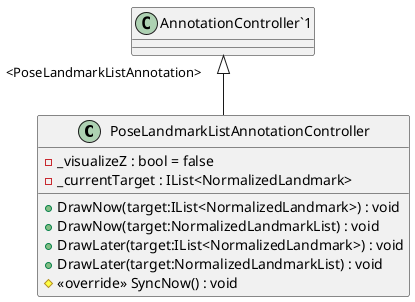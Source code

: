 @startuml
class PoseLandmarkListAnnotationController {
    - _visualizeZ : bool = false
    - _currentTarget : IList<NormalizedLandmark>
    + DrawNow(target:IList<NormalizedLandmark>) : void
    + DrawNow(target:NormalizedLandmarkList) : void
    + DrawLater(target:IList<NormalizedLandmark>) : void
    + DrawLater(target:NormalizedLandmarkList) : void
    # <<override>> SyncNow() : void
}
"AnnotationController`1" "<PoseLandmarkListAnnotation>" <|-- PoseLandmarkListAnnotationController
@enduml
